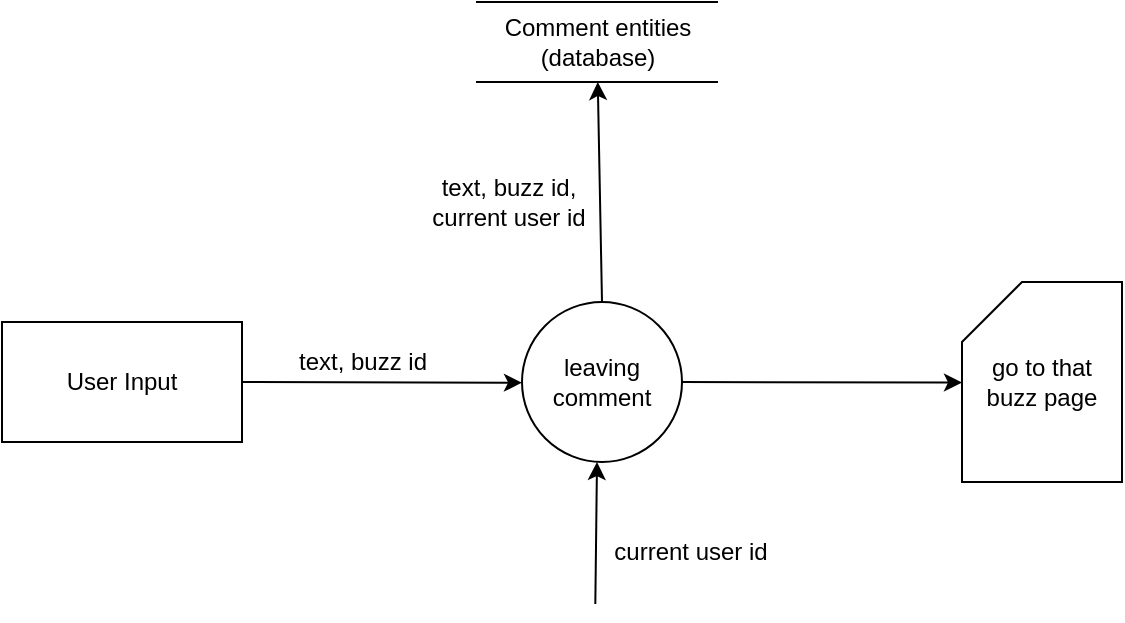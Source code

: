 <mxfile>
    <diagram id="AijApU9KsyBwuni2Z8w3" name="Page-1">
        <mxGraphModel dx="576" dy="424" grid="1" gridSize="10" guides="1" tooltips="1" connect="1" arrows="1" fold="1" page="1" pageScale="1" pageWidth="827" pageHeight="1169" math="0" shadow="0">
            <root>
                <mxCell id="0"/>
                <mxCell id="1" parent="0"/>
                <mxCell id="3" style="edgeStyle=none;html=1;exitX=1;exitY=0.5;exitDx=0;exitDy=0;" parent="1" source="2" edge="1">
                    <mxGeometry relative="1" as="geometry">
                        <mxPoint x="330" y="250.333" as="targetPoint"/>
                    </mxGeometry>
                </mxCell>
                <mxCell id="2" value="User Input" style="rounded=0;whiteSpace=wrap;html=1;" parent="1" vertex="1">
                    <mxGeometry x="70" y="220" width="120" height="60" as="geometry"/>
                </mxCell>
                <mxCell id="4" value="text, buzz id" style="text;html=1;align=center;verticalAlign=middle;resizable=0;points=[];autosize=1;strokeColor=none;fillColor=none;" parent="1" vertex="1">
                    <mxGeometry x="205" y="225" width="90" height="30" as="geometry"/>
                </mxCell>
                <mxCell id="19" style="edgeStyle=none;html=1;exitX=1;exitY=0.5;exitDx=0;exitDy=0;" parent="1" source="5" edge="1">
                    <mxGeometry relative="1" as="geometry">
                        <mxPoint x="550" y="250.286" as="targetPoint"/>
                    </mxGeometry>
                </mxCell>
                <mxCell id="24" style="edgeStyle=none;html=1;exitX=0.5;exitY=0;exitDx=0;exitDy=0;" parent="1" source="5" target="13" edge="1">
                    <mxGeometry relative="1" as="geometry"/>
                </mxCell>
                <mxCell id="5" value="leaving&lt;br&gt;comment" style="ellipse;whiteSpace=wrap;html=1;aspect=fixed;" parent="1" vertex="1">
                    <mxGeometry x="330" y="210" width="80" height="80" as="geometry"/>
                </mxCell>
                <mxCell id="7" style="edgeStyle=none;html=1;entryX=0.5;entryY=1;entryDx=0;entryDy=0;exitX=0.442;exitY=0.04;exitDx=0;exitDy=0;exitPerimeter=0;" parent="1" edge="1">
                    <mxGeometry relative="1" as="geometry">
                        <mxPoint x="366.665" y="361" as="sourcePoint"/>
                        <mxPoint x="367.5" y="290" as="targetPoint"/>
                    </mxGeometry>
                </mxCell>
                <mxCell id="8" value="current user id" style="text;html=1;align=center;verticalAlign=middle;resizable=0;points=[];autosize=1;strokeColor=none;fillColor=none;" parent="1" vertex="1">
                    <mxGeometry x="364" y="320" width="100" height="30" as="geometry"/>
                </mxCell>
                <mxCell id="13" value="Comment entities&lt;br&gt;(database)" style="shape=partialRectangle;whiteSpace=wrap;html=1;left=0;right=0;fillColor=none;rounded=0;strokeColor=default;fontFamily=Helvetica;fontSize=12;fontColor=default;" parent="1" vertex="1">
                    <mxGeometry x="307.5" y="60" width="120" height="40" as="geometry"/>
                </mxCell>
                <mxCell id="15" value="text, buzz id,&lt;br&gt;current user id" style="text;html=1;align=center;verticalAlign=middle;resizable=0;points=[];autosize=1;strokeColor=none;fillColor=none;" parent="1" vertex="1">
                    <mxGeometry x="272.5" y="140" width="100" height="40" as="geometry"/>
                </mxCell>
                <mxCell id="22" value="&lt;span style=&quot;&quot;&gt;go to that&lt;br&gt;buzz&amp;nbsp;&lt;/span&gt;&lt;span style=&quot;&quot;&gt;page&lt;/span&gt;" style="shape=card;whiteSpace=wrap;html=1;" parent="1" vertex="1">
                    <mxGeometry x="550" y="200" width="80" height="100" as="geometry"/>
                </mxCell>
            </root>
        </mxGraphModel>
    </diagram>
</mxfile>
